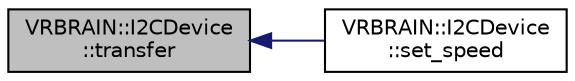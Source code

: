 digraph "VRBRAIN::I2CDevice::transfer"
{
 // INTERACTIVE_SVG=YES
  edge [fontname="Helvetica",fontsize="10",labelfontname="Helvetica",labelfontsize="10"];
  node [fontname="Helvetica",fontsize="10",shape=record];
  rankdir="LR";
  Node1 [label="VRBRAIN::I2CDevice\l::transfer",height=0.2,width=0.4,color="black", fillcolor="grey75", style="filled", fontcolor="black"];
  Node1 -> Node2 [dir="back",color="midnightblue",fontsize="10",style="solid",fontname="Helvetica"];
  Node2 [label="VRBRAIN::I2CDevice\l::set_speed",height=0.2,width=0.4,color="black", fillcolor="white", style="filled",URL="$classVRBRAIN_1_1I2CDevice.html#ac0c498b703533a8f1c0074b5b52dbe87"];
}
